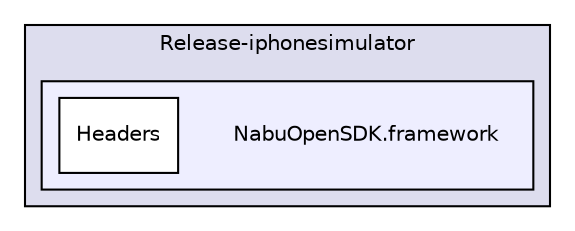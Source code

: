 digraph "NabuOpenSDK.framework" {
  compound=true
  node [ fontsize="10", fontname="Helvetica"];
  edge [ labelfontsize="10", labelfontname="Helvetica"];
  subgraph clusterdir_9edbd518fd16704186dd41bdb45ee343 {
    graph [ bgcolor="#ddddee", pencolor="black", label="Release-iphonesimulator" fontname="Helvetica", fontsize="10", URL="dir_9edbd518fd16704186dd41bdb45ee343.html"]
  subgraph clusterdir_818cd8fdf75ce6bdfca519ab172cce24 {
    graph [ bgcolor="#eeeeff", pencolor="black", label="" URL="dir_818cd8fdf75ce6bdfca519ab172cce24.html"];
    dir_818cd8fdf75ce6bdfca519ab172cce24 [shape=plaintext label="NabuOpenSDK.framework"];
    dir_e36f92cecbaf583510e8f2e68a1fdfd1 [shape=box label="Headers" color="black" fillcolor="white" style="filled" URL="dir_e36f92cecbaf583510e8f2e68a1fdfd1.html"];
  }
  }
}
